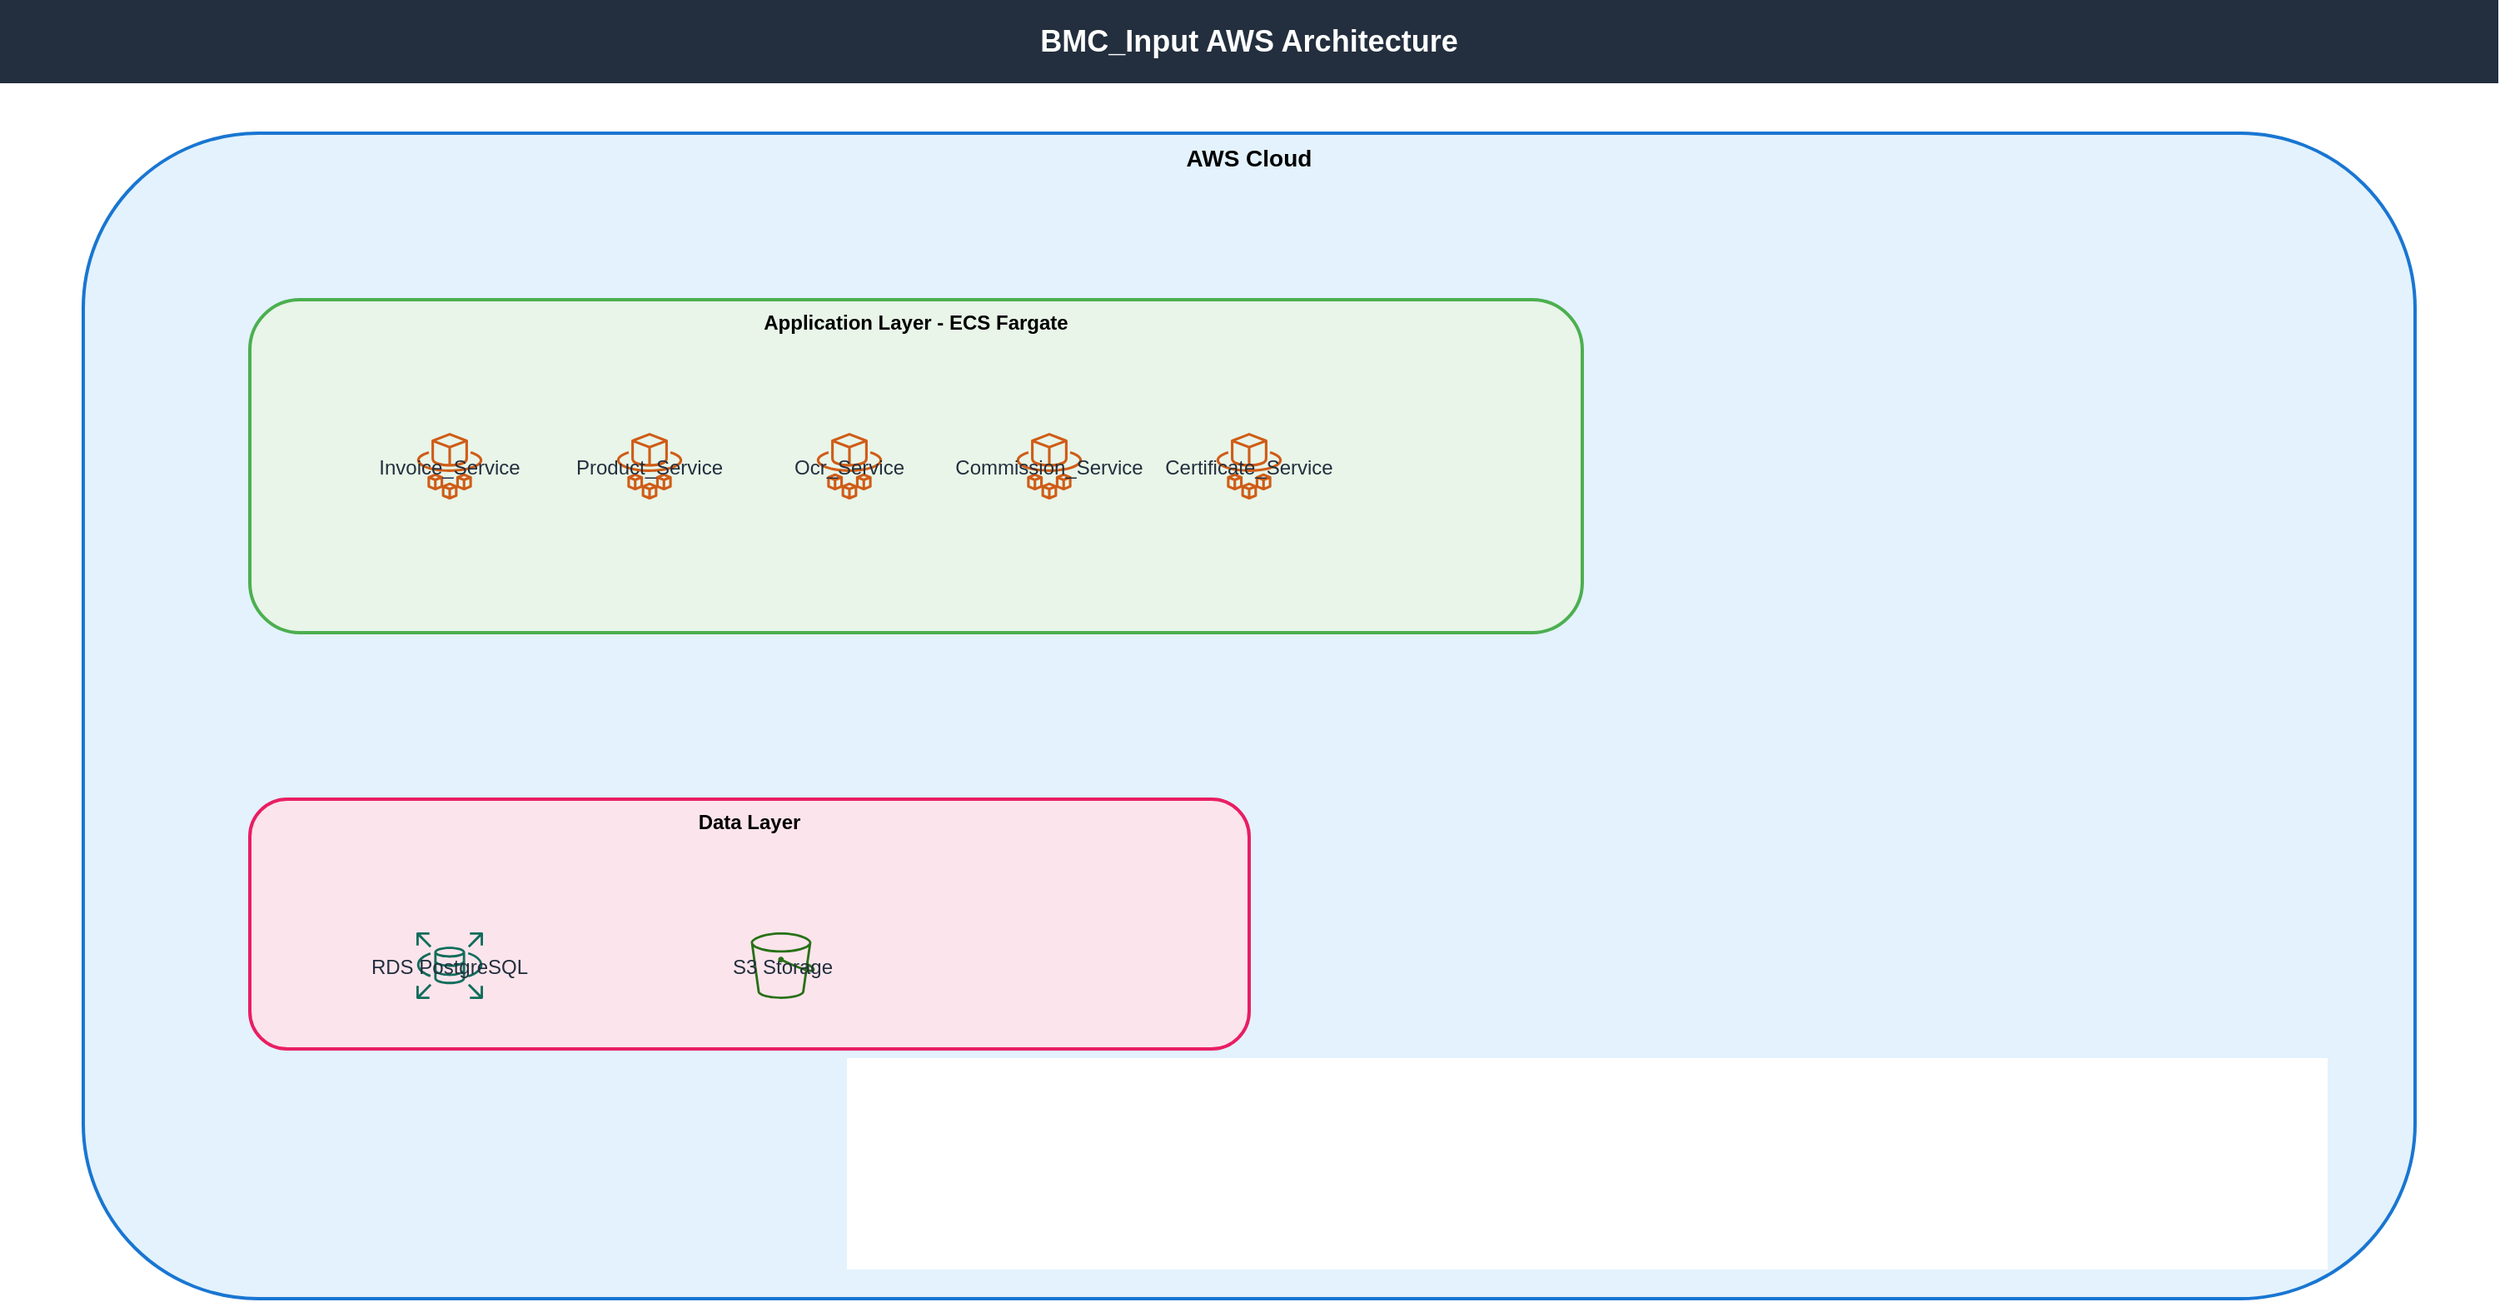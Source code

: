 <mxfile>
  <diagram name="BMC_Input Architecture" id="arch">
    <mxGraphModel dx="1600" dy="900" grid="1" gridSize="10">
      <root>
        <mxCell id="0"/>
        <mxCell id="1" parent="0"/>
        
        <mxCell id="title" value="BMC_Input AWS Architecture" style="rounded=0;whiteSpace=wrap;html=1;fillColor=#232F3E;strokeColor=none;fontColor=#FFFFFF;fontSize=18;fontStyle=1;align=center;" vertex="1" parent="1">
          <mxGeometry x="50" y="20" width="1500" height="50" as="geometry"/>
        </mxCell>
        
        <mxCell id="aws" value="AWS Cloud" style="rounded=1;whiteSpace=wrap;html=1;fillColor=#E3F2FD;strokeColor=#1976D2;strokeWidth=2;fontSize=14;fontStyle=1;verticalAlign=top;" vertex="1" parent="1">
          <mxGeometry x="100" y="100" width="1400" height="700" as="geometry"/>
        </mxCell>
        
        <mxCell id="app_layer" value="Application Layer - ECS Fargate" style="rounded=1;whiteSpace=wrap;html=1;fillColor=#E8F5E8;strokeColor=#4CAF50;strokeWidth=2;fontSize=12;fontStyle=1;verticalAlign=top;" vertex="1" parent="1">
          <mxGeometry x="200" y="200" width="800" height="200" as="geometry"/>
        </mxCell>
        <mxCell id="invoice_service" value="Invoice_Service" style="sketch=0;outlineConnect=0;fontColor=#232F3E;fillColor=#D05C17;strokeColor=#ffffff;shape=mxgraph.aws4.fargate;" vertex="1" parent="1">
          <mxGeometry x="300" y="280" width="40" height="40" as="geometry"/>
        </mxCell>
        <mxCell id="product_service" value="Product_Service" style="sketch=0;outlineConnect=0;fontColor=#232F3E;fillColor=#D05C17;strokeColor=#ffffff;shape=mxgraph.aws4.fargate;" vertex="1" parent="1">
          <mxGeometry x="420" y="280" width="40" height="40" as="geometry"/>
        </mxCell>
        <mxCell id="ocr_service" value="Ocr_Service" style="sketch=0;outlineConnect=0;fontColor=#232F3E;fillColor=#D05C17;strokeColor=#ffffff;shape=mxgraph.aws4.fargate;" vertex="1" parent="1">
          <mxGeometry x="540" y="280" width="40" height="40" as="geometry"/>
        </mxCell>
        <mxCell id="commission_service" value="Commission_Service" style="sketch=0;outlineConnect=0;fontColor=#232F3E;fillColor=#D05C17;strokeColor=#ffffff;shape=mxgraph.aws4.fargate;" vertex="1" parent="1">
          <mxGeometry x="660" y="280" width="40" height="40" as="geometry"/>
        </mxCell>
        <mxCell id="certificate_service" value="Certificate_Service" style="sketch=0;outlineConnect=0;fontColor=#232F3E;fillColor=#D05C17;strokeColor=#ffffff;shape=mxgraph.aws4.fargate;" vertex="1" parent="1">
          <mxGeometry x="780" y="280" width="40" height="40" as="geometry"/>
        </mxCell>
        <mxCell id="data_layer" value="Data Layer" style="rounded=1;whiteSpace=wrap;html=1;fillColor=#FCE4EC;strokeColor=#E91E63;strokeWidth=2;fontSize=12;fontStyle=1;verticalAlign=top;" vertex="1" parent="1">
          <mxGeometry x="200" y="500" width="600" height="150" as="geometry"/>
        </mxCell>
        
        <mxCell id="rds" value="RDS PostgreSQL" style="sketch=0;outlineConnect=0;fontColor=#232F3E;fillColor=#116D5B;strokeColor=#ffffff;shape=mxgraph.aws4.rds;" vertex="1" parent="1">
          <mxGeometry x="300" y="580" width="40" height="40" as="geometry"/>
        </mxCell>
        
        <mxCell id="s3" value="S3 Storage" style="sketch=0;outlineConnect=0;fontColor=#232F3E;fillColor=#277116;strokeColor=#ffffff;shape=mxgraph.aws4.s3;" vertex="1" parent="1">
          <mxGeometry x="500" y="580" width="40" height="40" as="geometry"/>
        </mxCell>
        
      </root>
    </mxGraphModel>
  </diagram>
</mxfile>